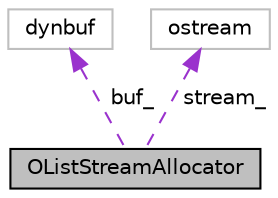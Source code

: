 digraph "OListStreamAllocator"
{
  bgcolor="transparent";
  edge [fontname="Helvetica",fontsize="10",labelfontname="Helvetica",labelfontsize="10"];
  node [fontname="Helvetica",fontsize="10",shape=record];
  Node1 [label="OListStreamAllocator",height=0.2,width=0.4,color="black", fillcolor="grey75", style="filled" fontcolor="black"];
  Node2 -> Node1 [dir="back",color="darkorchid3",fontsize="10",style="dashed",label=" buf_" ,fontname="Helvetica"];
  Node2 [label="dynbuf",height=0.2,width=0.4,color="grey75",tooltip="A streambuf adapter with resizing similar to DynamicList. "];
  Node3 -> Node1 [dir="back",color="darkorchid3",fontsize="10",style="dashed",label=" stream_" ,fontname="Helvetica"];
  Node3 [label="ostream",height=0.2,width=0.4,color="grey75"];
}
